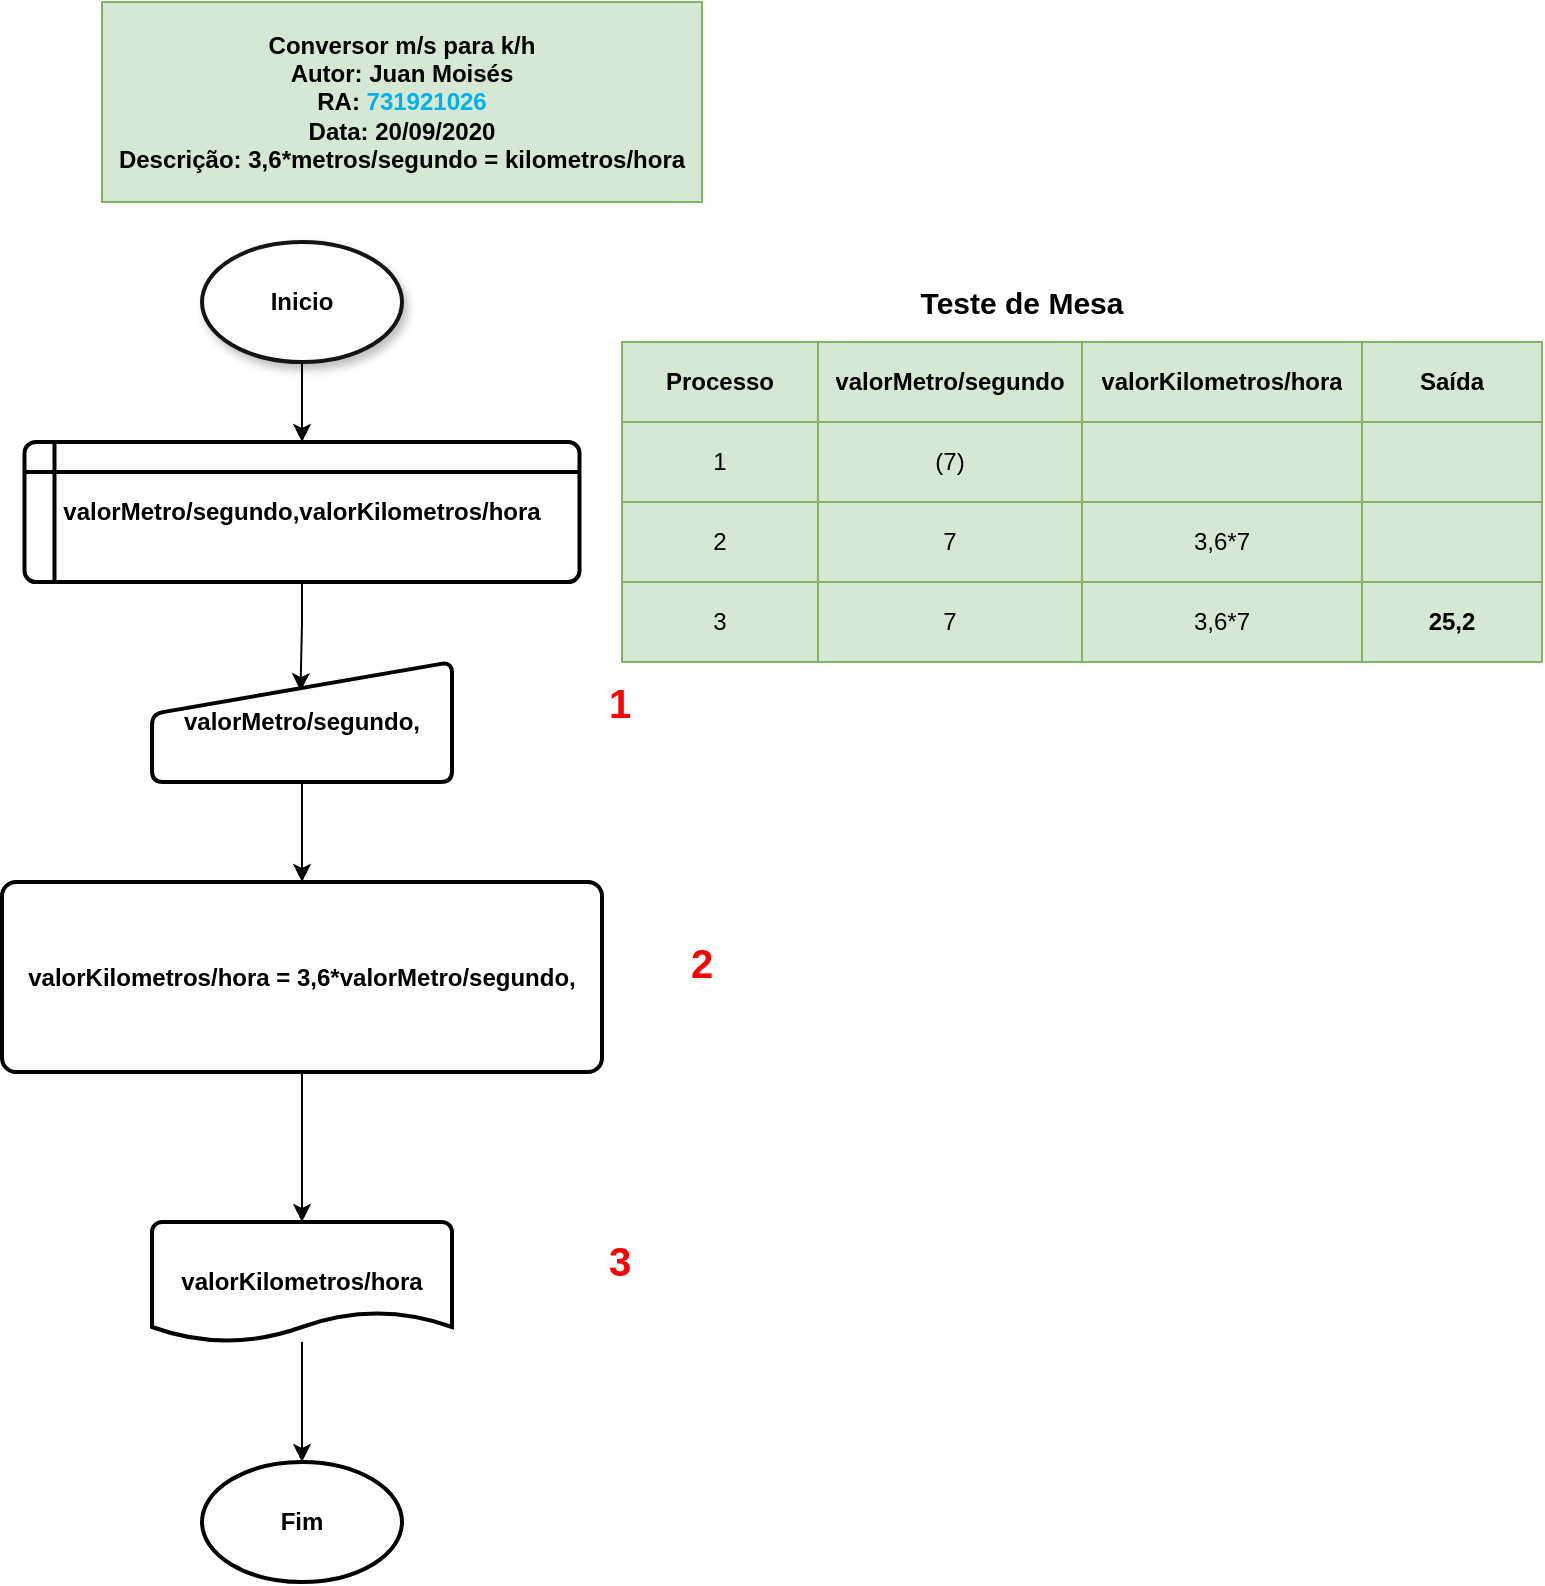 <mxfile version="13.7.3" type="device"><diagram id="-7_qQn5HpnhfNHP91GLq" name="Página-1"><mxGraphModel dx="868" dy="520" grid="1" gridSize="10" guides="1" tooltips="1" connect="1" arrows="1" fold="1" page="1" pageScale="1" pageWidth="827" pageHeight="1169" math="0" shadow="0"><root><mxCell id="0"/><mxCell id="1" parent="0"/><mxCell id="2pmdRJKCPhkPJzX32VoA-1" value="Conversor m/s para k/h&lt;br&gt;Autor: Juan Moisés&lt;br&gt;RA:&amp;nbsp;&lt;b&gt;&lt;span style=&quot;font-size: 9.0pt ; line-height: 107% ; font-family: &amp;#34;calibri&amp;#34; , sans-serif ; color: #00b0f0&quot;&gt;731921026&lt;/span&gt;&lt;/b&gt;&lt;br&gt;Data: 20/09/2020&lt;br&gt;Descrição: 3,6*metros/segundo = kilometros/hora" style="text;html=1;strokeColor=#82b366;fillColor=#d5e8d4;align=center;verticalAlign=middle;whiteSpace=wrap;rounded=0;fontStyle=1;" parent="1" vertex="1"><mxGeometry x="80" y="70" width="300" height="100" as="geometry"/></mxCell><mxCell id="2pmdRJKCPhkPJzX32VoA-2" style="edgeStyle=orthogonalEdgeStyle;rounded=0;orthogonalLoop=1;jettySize=auto;html=1;exitX=0.5;exitY=1;exitDx=0;exitDy=0;exitPerimeter=0;entryX=0.5;entryY=0;entryDx=0;entryDy=0;fontStyle=1" parent="1" source="2pmdRJKCPhkPJzX32VoA-3" target="2pmdRJKCPhkPJzX32VoA-5" edge="1"><mxGeometry relative="1" as="geometry"/></mxCell><mxCell id="2pmdRJKCPhkPJzX32VoA-3" value="Inicio" style="strokeWidth=2;html=1;shape=mxgraph.flowchart.start_1;whiteSpace=wrap;fillColor=#FFFFFF;strokeColor=#141414;shadow=1;fontStyle=1" parent="1" vertex="1"><mxGeometry x="130" y="190" width="100" height="60" as="geometry"/></mxCell><mxCell id="2pmdRJKCPhkPJzX32VoA-4" style="edgeStyle=orthogonalEdgeStyle;rounded=0;orthogonalLoop=1;jettySize=auto;html=1;exitX=0.5;exitY=1;exitDx=0;exitDy=0;entryX=0.495;entryY=0.242;entryDx=0;entryDy=0;entryPerimeter=0;fontStyle=1" parent="1" source="2pmdRJKCPhkPJzX32VoA-5" target="2pmdRJKCPhkPJzX32VoA-7" edge="1"><mxGeometry relative="1" as="geometry"/></mxCell><mxCell id="2pmdRJKCPhkPJzX32VoA-5" value="valorMetro/segundo,valorKilometros/hora" style="shape=internalStorage;whiteSpace=wrap;html=1;dx=15;dy=15;rounded=1;arcSize=8;strokeWidth=2;fontStyle=1" parent="1" vertex="1"><mxGeometry x="41.25" y="290" width="277.5" height="70" as="geometry"/></mxCell><mxCell id="2pmdRJKCPhkPJzX32VoA-6" style="edgeStyle=orthogonalEdgeStyle;rounded=0;orthogonalLoop=1;jettySize=auto;html=1;exitX=0.5;exitY=1;exitDx=0;exitDy=0;fontStyle=1" parent="1" source="2pmdRJKCPhkPJzX32VoA-7" target="2pmdRJKCPhkPJzX32VoA-9" edge="1"><mxGeometry relative="1" as="geometry"/></mxCell><mxCell id="2pmdRJKCPhkPJzX32VoA-7" value="valorMetro/segundo," style="html=1;strokeWidth=2;shape=manualInput;whiteSpace=wrap;rounded=1;size=26;arcSize=11;fontStyle=1" parent="1" vertex="1"><mxGeometry x="105" y="400" width="150" height="60" as="geometry"/></mxCell><mxCell id="2pmdRJKCPhkPJzX32VoA-8" style="edgeStyle=orthogonalEdgeStyle;rounded=0;orthogonalLoop=1;jettySize=auto;html=1;exitX=0.5;exitY=1;exitDx=0;exitDy=0;fontStyle=1" parent="1" source="2pmdRJKCPhkPJzX32VoA-9" target="2pmdRJKCPhkPJzX32VoA-32" edge="1"><mxGeometry relative="1" as="geometry"/></mxCell><mxCell id="2pmdRJKCPhkPJzX32VoA-9" value="valorKilometros/hora = 3,6*valorMetro/segundo," style="rounded=1;whiteSpace=wrap;html=1;absoluteArcSize=1;arcSize=14;strokeWidth=2;fontStyle=1" parent="1" vertex="1"><mxGeometry x="30" y="510" width="300" height="95" as="geometry"/></mxCell><mxCell id="2pmdRJKCPhkPJzX32VoA-10" value="" style="edgeStyle=orthogonalEdgeStyle;rounded=0;orthogonalLoop=1;jettySize=auto;html=1;fontStyle=1" parent="1" source="2pmdRJKCPhkPJzX32VoA-32" target="2pmdRJKCPhkPJzX32VoA-33" edge="1"><mxGeometry relative="1" as="geometry"/></mxCell><mxCell id="2pmdRJKCPhkPJzX32VoA-11" value="" style="shape=table;html=1;whiteSpace=wrap;startSize=0;container=1;collapsible=0;childLayout=tableLayout;fillColor=#d5e8d4;strokeColor=#82b366;fontStyle=0" parent="1" vertex="1"><mxGeometry x="340" y="240" width="460" height="160" as="geometry"/></mxCell><mxCell id="2pmdRJKCPhkPJzX32VoA-12" value="" style="shape=partialRectangle;html=1;whiteSpace=wrap;collapsible=0;dropTarget=0;pointerEvents=0;fillColor=none;top=0;left=0;bottom=0;right=0;points=[[0,0.5],[1,0.5]];portConstraint=eastwest;" parent="2pmdRJKCPhkPJzX32VoA-11" vertex="1"><mxGeometry width="460" height="40" as="geometry"/></mxCell><mxCell id="2pmdRJKCPhkPJzX32VoA-13" value="&lt;b&gt;Processo&lt;/b&gt;" style="shape=partialRectangle;html=1;whiteSpace=wrap;connectable=0;overflow=hidden;fillColor=none;top=0;left=0;bottom=0;right=0;" parent="2pmdRJKCPhkPJzX32VoA-12" vertex="1"><mxGeometry width="98" height="40" as="geometry"/></mxCell><mxCell id="2pmdRJKCPhkPJzX32VoA-14" value="&lt;span style=&quot;font-weight: 700&quot;&gt;valorMetro/segundo&lt;/span&gt;" style="shape=partialRectangle;html=1;whiteSpace=wrap;connectable=0;overflow=hidden;fillColor=none;top=0;left=0;bottom=0;right=0;" parent="2pmdRJKCPhkPJzX32VoA-12" vertex="1"><mxGeometry x="98" width="132" height="40" as="geometry"/></mxCell><mxCell id="2pmdRJKCPhkPJzX32VoA-15" value="&lt;span style=&quot;font-weight: 700&quot;&gt;valorKilometros/hora&lt;/span&gt;" style="shape=partialRectangle;html=1;whiteSpace=wrap;connectable=0;overflow=hidden;fillColor=none;top=0;left=0;bottom=0;right=0;" parent="2pmdRJKCPhkPJzX32VoA-12" vertex="1"><mxGeometry x="230" width="140" height="40" as="geometry"/></mxCell><mxCell id="2pmdRJKCPhkPJzX32VoA-16" value="&lt;b&gt;Saída&lt;/b&gt;" style="shape=partialRectangle;html=1;whiteSpace=wrap;connectable=0;overflow=hidden;fillColor=none;top=0;left=0;bottom=0;right=0;" parent="2pmdRJKCPhkPJzX32VoA-12" vertex="1"><mxGeometry x="370" width="90" height="40" as="geometry"/></mxCell><mxCell id="2pmdRJKCPhkPJzX32VoA-17" value="" style="shape=partialRectangle;html=1;whiteSpace=wrap;collapsible=0;dropTarget=0;pointerEvents=0;fillColor=none;top=0;left=0;bottom=0;right=0;points=[[0,0.5],[1,0.5]];portConstraint=eastwest;" parent="2pmdRJKCPhkPJzX32VoA-11" vertex="1"><mxGeometry y="40" width="460" height="40" as="geometry"/></mxCell><mxCell id="2pmdRJKCPhkPJzX32VoA-18" value="1" style="shape=partialRectangle;html=1;whiteSpace=wrap;connectable=0;overflow=hidden;fillColor=none;top=0;left=0;bottom=0;right=0;" parent="2pmdRJKCPhkPJzX32VoA-17" vertex="1"><mxGeometry width="98" height="40" as="geometry"/></mxCell><mxCell id="2pmdRJKCPhkPJzX32VoA-19" value="(7)" style="shape=partialRectangle;html=1;whiteSpace=wrap;connectable=0;overflow=hidden;fillColor=none;top=0;left=0;bottom=0;right=0;" parent="2pmdRJKCPhkPJzX32VoA-17" vertex="1"><mxGeometry x="98" width="132" height="40" as="geometry"/></mxCell><mxCell id="2pmdRJKCPhkPJzX32VoA-20" value="" style="shape=partialRectangle;html=1;whiteSpace=wrap;connectable=0;overflow=hidden;fillColor=none;top=0;left=0;bottom=0;right=0;" parent="2pmdRJKCPhkPJzX32VoA-17" vertex="1"><mxGeometry x="230" width="140" height="40" as="geometry"/></mxCell><mxCell id="2pmdRJKCPhkPJzX32VoA-21" value="" style="shape=partialRectangle;html=1;whiteSpace=wrap;connectable=0;overflow=hidden;fillColor=none;top=0;left=0;bottom=0;right=0;" parent="2pmdRJKCPhkPJzX32VoA-17" vertex="1"><mxGeometry x="370" width="90" height="40" as="geometry"/></mxCell><mxCell id="2pmdRJKCPhkPJzX32VoA-22" style="shape=partialRectangle;html=1;whiteSpace=wrap;collapsible=0;dropTarget=0;pointerEvents=0;fillColor=none;top=0;left=0;bottom=0;right=0;points=[[0,0.5],[1,0.5]];portConstraint=eastwest;" parent="2pmdRJKCPhkPJzX32VoA-11" vertex="1"><mxGeometry y="80" width="460" height="40" as="geometry"/></mxCell><mxCell id="2pmdRJKCPhkPJzX32VoA-23" value="2" style="shape=partialRectangle;html=1;whiteSpace=wrap;connectable=0;overflow=hidden;fillColor=none;top=0;left=0;bottom=0;right=0;" parent="2pmdRJKCPhkPJzX32VoA-22" vertex="1"><mxGeometry width="98" height="40" as="geometry"/></mxCell><mxCell id="2pmdRJKCPhkPJzX32VoA-24" value="7" style="shape=partialRectangle;html=1;whiteSpace=wrap;connectable=0;overflow=hidden;fillColor=none;top=0;left=0;bottom=0;right=0;" parent="2pmdRJKCPhkPJzX32VoA-22" vertex="1"><mxGeometry x="98" width="132" height="40" as="geometry"/></mxCell><mxCell id="2pmdRJKCPhkPJzX32VoA-25" value="3,6*7" style="shape=partialRectangle;html=1;whiteSpace=wrap;connectable=0;overflow=hidden;fillColor=none;top=0;left=0;bottom=0;right=0;" parent="2pmdRJKCPhkPJzX32VoA-22" vertex="1"><mxGeometry x="230" width="140" height="40" as="geometry"/></mxCell><mxCell id="2pmdRJKCPhkPJzX32VoA-26" style="shape=partialRectangle;html=1;whiteSpace=wrap;connectable=0;overflow=hidden;fillColor=none;top=0;left=0;bottom=0;right=0;" parent="2pmdRJKCPhkPJzX32VoA-22" vertex="1"><mxGeometry x="370" width="90" height="40" as="geometry"/></mxCell><mxCell id="2pmdRJKCPhkPJzX32VoA-27" style="shape=partialRectangle;html=1;whiteSpace=wrap;collapsible=0;dropTarget=0;pointerEvents=0;fillColor=none;top=0;left=0;bottom=0;right=0;points=[[0,0.5],[1,0.5]];portConstraint=eastwest;" parent="2pmdRJKCPhkPJzX32VoA-11" vertex="1"><mxGeometry y="120" width="460" height="40" as="geometry"/></mxCell><mxCell id="2pmdRJKCPhkPJzX32VoA-28" value="3" style="shape=partialRectangle;html=1;whiteSpace=wrap;connectable=0;overflow=hidden;fillColor=none;top=0;left=0;bottom=0;right=0;" parent="2pmdRJKCPhkPJzX32VoA-27" vertex="1"><mxGeometry width="98" height="40" as="geometry"/></mxCell><mxCell id="2pmdRJKCPhkPJzX32VoA-29" value="7" style="shape=partialRectangle;html=1;whiteSpace=wrap;connectable=0;overflow=hidden;fillColor=none;top=0;left=0;bottom=0;right=0;" parent="2pmdRJKCPhkPJzX32VoA-27" vertex="1"><mxGeometry x="98" width="132" height="40" as="geometry"/></mxCell><mxCell id="2pmdRJKCPhkPJzX32VoA-30" value="3,6*7" style="shape=partialRectangle;html=1;whiteSpace=wrap;connectable=0;overflow=hidden;fillColor=none;top=0;left=0;bottom=0;right=0;" parent="2pmdRJKCPhkPJzX32VoA-27" vertex="1"><mxGeometry x="230" width="140" height="40" as="geometry"/></mxCell><mxCell id="2pmdRJKCPhkPJzX32VoA-31" value="&lt;b&gt;25,2&lt;/b&gt;" style="shape=partialRectangle;html=1;whiteSpace=wrap;connectable=0;overflow=hidden;fillColor=none;top=0;left=0;bottom=0;right=0;" parent="2pmdRJKCPhkPJzX32VoA-27" vertex="1"><mxGeometry x="370" width="90" height="40" as="geometry"/></mxCell><mxCell id="2pmdRJKCPhkPJzX32VoA-32" value="valorKilometros/hora" style="strokeWidth=2;html=1;shape=mxgraph.flowchart.document2;whiteSpace=wrap;size=0.25;fontStyle=1" parent="1" vertex="1"><mxGeometry x="105" y="680" width="150" height="60" as="geometry"/></mxCell><mxCell id="2pmdRJKCPhkPJzX32VoA-33" value="Fim" style="strokeWidth=2;html=1;shape=mxgraph.flowchart.start_1;whiteSpace=wrap;fontStyle=1" parent="1" vertex="1"><mxGeometry x="130" y="800" width="100" height="60" as="geometry"/></mxCell><mxCell id="2pmdRJKCPhkPJzX32VoA-34" value="&lt;b style=&quot;font-size: 15px;&quot;&gt;Teste de Mesa&lt;/b&gt;" style="text;html=1;strokeColor=none;fillColor=none;align=center;verticalAlign=middle;whiteSpace=wrap;rounded=0;shadow=1;fontSize=15;" parent="1" vertex="1"><mxGeometry x="465" y="210" width="150" height="20" as="geometry"/></mxCell><mxCell id="2pmdRJKCPhkPJzX32VoA-35" value="&lt;font style=&quot;font-size: 20px&quot;&gt;1&lt;/font&gt;" style="text;html=1;strokeColor=none;fillColor=none;align=center;verticalAlign=middle;whiteSpace=wrap;rounded=0;shadow=1;fontStyle=1;fontColor=#FF0000;strokeWidth=1;" parent="1" vertex="1"><mxGeometry x="318.75" y="410" width="40" height="20" as="geometry"/></mxCell><mxCell id="2pmdRJKCPhkPJzX32VoA-36" value="&lt;font style=&quot;font-size: 20px&quot;&gt;2&lt;/font&gt;" style="text;html=1;strokeColor=none;fillColor=none;align=center;verticalAlign=middle;whiteSpace=wrap;rounded=0;shadow=1;fontStyle=1;fontColor=#FF0000;" parent="1" vertex="1"><mxGeometry x="360" y="540" width="40" height="20" as="geometry"/></mxCell><mxCell id="2pmdRJKCPhkPJzX32VoA-37" value="&lt;font style=&quot;font-size: 20px&quot;&gt;3&lt;/font&gt;" style="text;html=1;strokeColor=none;fillColor=none;align=center;verticalAlign=middle;whiteSpace=wrap;rounded=0;shadow=1;fontStyle=1;fontColor=#FF0000;fontSize=18;" parent="1" vertex="1"><mxGeometry x="318.75" y="690" width="40" height="20" as="geometry"/></mxCell></root></mxGraphModel></diagram></mxfile>